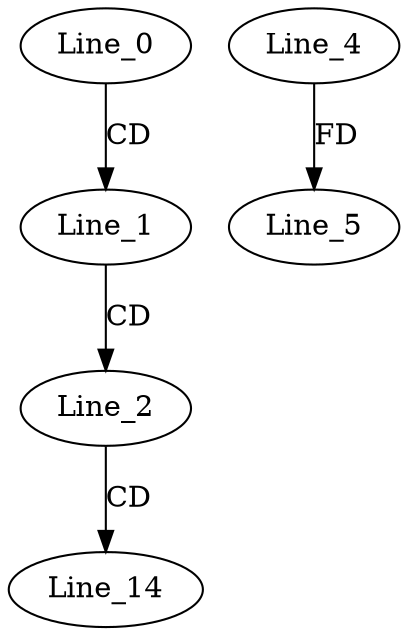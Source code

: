 digraph G {
  Line_0;
  Line_1;
  Line_2;
  Line_4;
  Line_5;
  Line_14;
  Line_0 -> Line_1 [ label="CD" ];
  Line_1 -> Line_2 [ label="CD" ];
  Line_4 -> Line_5 [ label="FD" ];
  Line_2 -> Line_14 [ label="CD" ];
}
